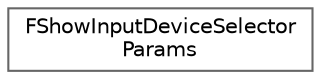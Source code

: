digraph "Graphical Class Hierarchy"
{
 // INTERACTIVE_SVG=YES
 // LATEX_PDF_SIZE
  bgcolor="transparent";
  edge [fontname=Helvetica,fontsize=10,labelfontname=Helvetica,labelfontsize=10];
  node [fontname=Helvetica,fontsize=10,shape=box,height=0.2,width=0.4];
  rankdir="LR";
  Node0 [id="Node000000",label="FShowInputDeviceSelector\lParams",height=0.2,width=0.4,color="grey40", fillcolor="white", style="filled",URL="$dd/dc4/structFShowInputDeviceSelectorParams.html",tooltip="Callback for when FindInputDeviceForUserWithUI has completed."];
}
